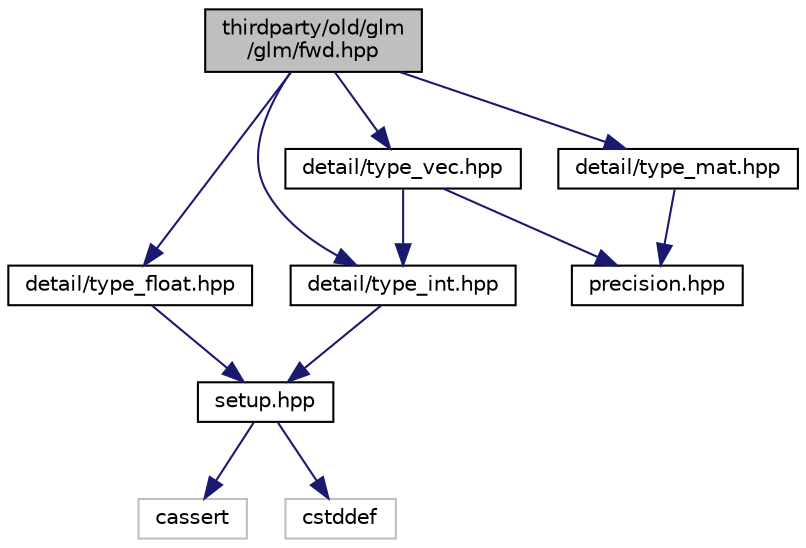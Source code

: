 digraph "thirdparty/old/glm/glm/fwd.hpp"
{
  edge [fontname="Helvetica",fontsize="10",labelfontname="Helvetica",labelfontsize="10"];
  node [fontname="Helvetica",fontsize="10",shape=record];
  Node1 [label="thirdparty/old/glm\l/glm/fwd.hpp",height=0.2,width=0.4,color="black", fillcolor="grey75", style="filled", fontcolor="black"];
  Node1 -> Node2 [color="midnightblue",fontsize="10",style="solid",fontname="Helvetica"];
  Node2 [label="detail/type_int.hpp",height=0.2,width=0.4,color="black", fillcolor="white", style="filled",URL="$old_2glm_2glm_2detail_2type__int_8hpp.html"];
  Node2 -> Node3 [color="midnightblue",fontsize="10",style="solid",fontname="Helvetica"];
  Node3 [label="setup.hpp",height=0.2,width=0.4,color="black", fillcolor="white", style="filled",URL="$old_2glm_2glm_2detail_2setup_8hpp.html"];
  Node3 -> Node4 [color="midnightblue",fontsize="10",style="solid",fontname="Helvetica"];
  Node4 [label="cassert",height=0.2,width=0.4,color="grey75", fillcolor="white", style="filled"];
  Node3 -> Node5 [color="midnightblue",fontsize="10",style="solid",fontname="Helvetica"];
  Node5 [label="cstddef",height=0.2,width=0.4,color="grey75", fillcolor="white", style="filled"];
  Node1 -> Node6 [color="midnightblue",fontsize="10",style="solid",fontname="Helvetica"];
  Node6 [label="detail/type_float.hpp",height=0.2,width=0.4,color="black", fillcolor="white", style="filled",URL="$old_2glm_2glm_2detail_2type__float_8hpp.html"];
  Node6 -> Node3 [color="midnightblue",fontsize="10",style="solid",fontname="Helvetica"];
  Node1 -> Node7 [color="midnightblue",fontsize="10",style="solid",fontname="Helvetica"];
  Node7 [label="detail/type_vec.hpp",height=0.2,width=0.4,color="black", fillcolor="white", style="filled",URL="$old_2glm_2glm_2detail_2type__vec_8hpp.html"];
  Node7 -> Node8 [color="midnightblue",fontsize="10",style="solid",fontname="Helvetica"];
  Node8 [label="precision.hpp",height=0.2,width=0.4,color="black", fillcolor="white", style="filled",URL="$old_2glm_2glm_2detail_2precision_8hpp.html"];
  Node7 -> Node2 [color="midnightblue",fontsize="10",style="solid",fontname="Helvetica"];
  Node1 -> Node9 [color="midnightblue",fontsize="10",style="solid",fontname="Helvetica"];
  Node9 [label="detail/type_mat.hpp",height=0.2,width=0.4,color="black", fillcolor="white", style="filled",URL="$old_2glm_2glm_2detail_2type__mat_8hpp.html"];
  Node9 -> Node8 [color="midnightblue",fontsize="10",style="solid",fontname="Helvetica"];
}
